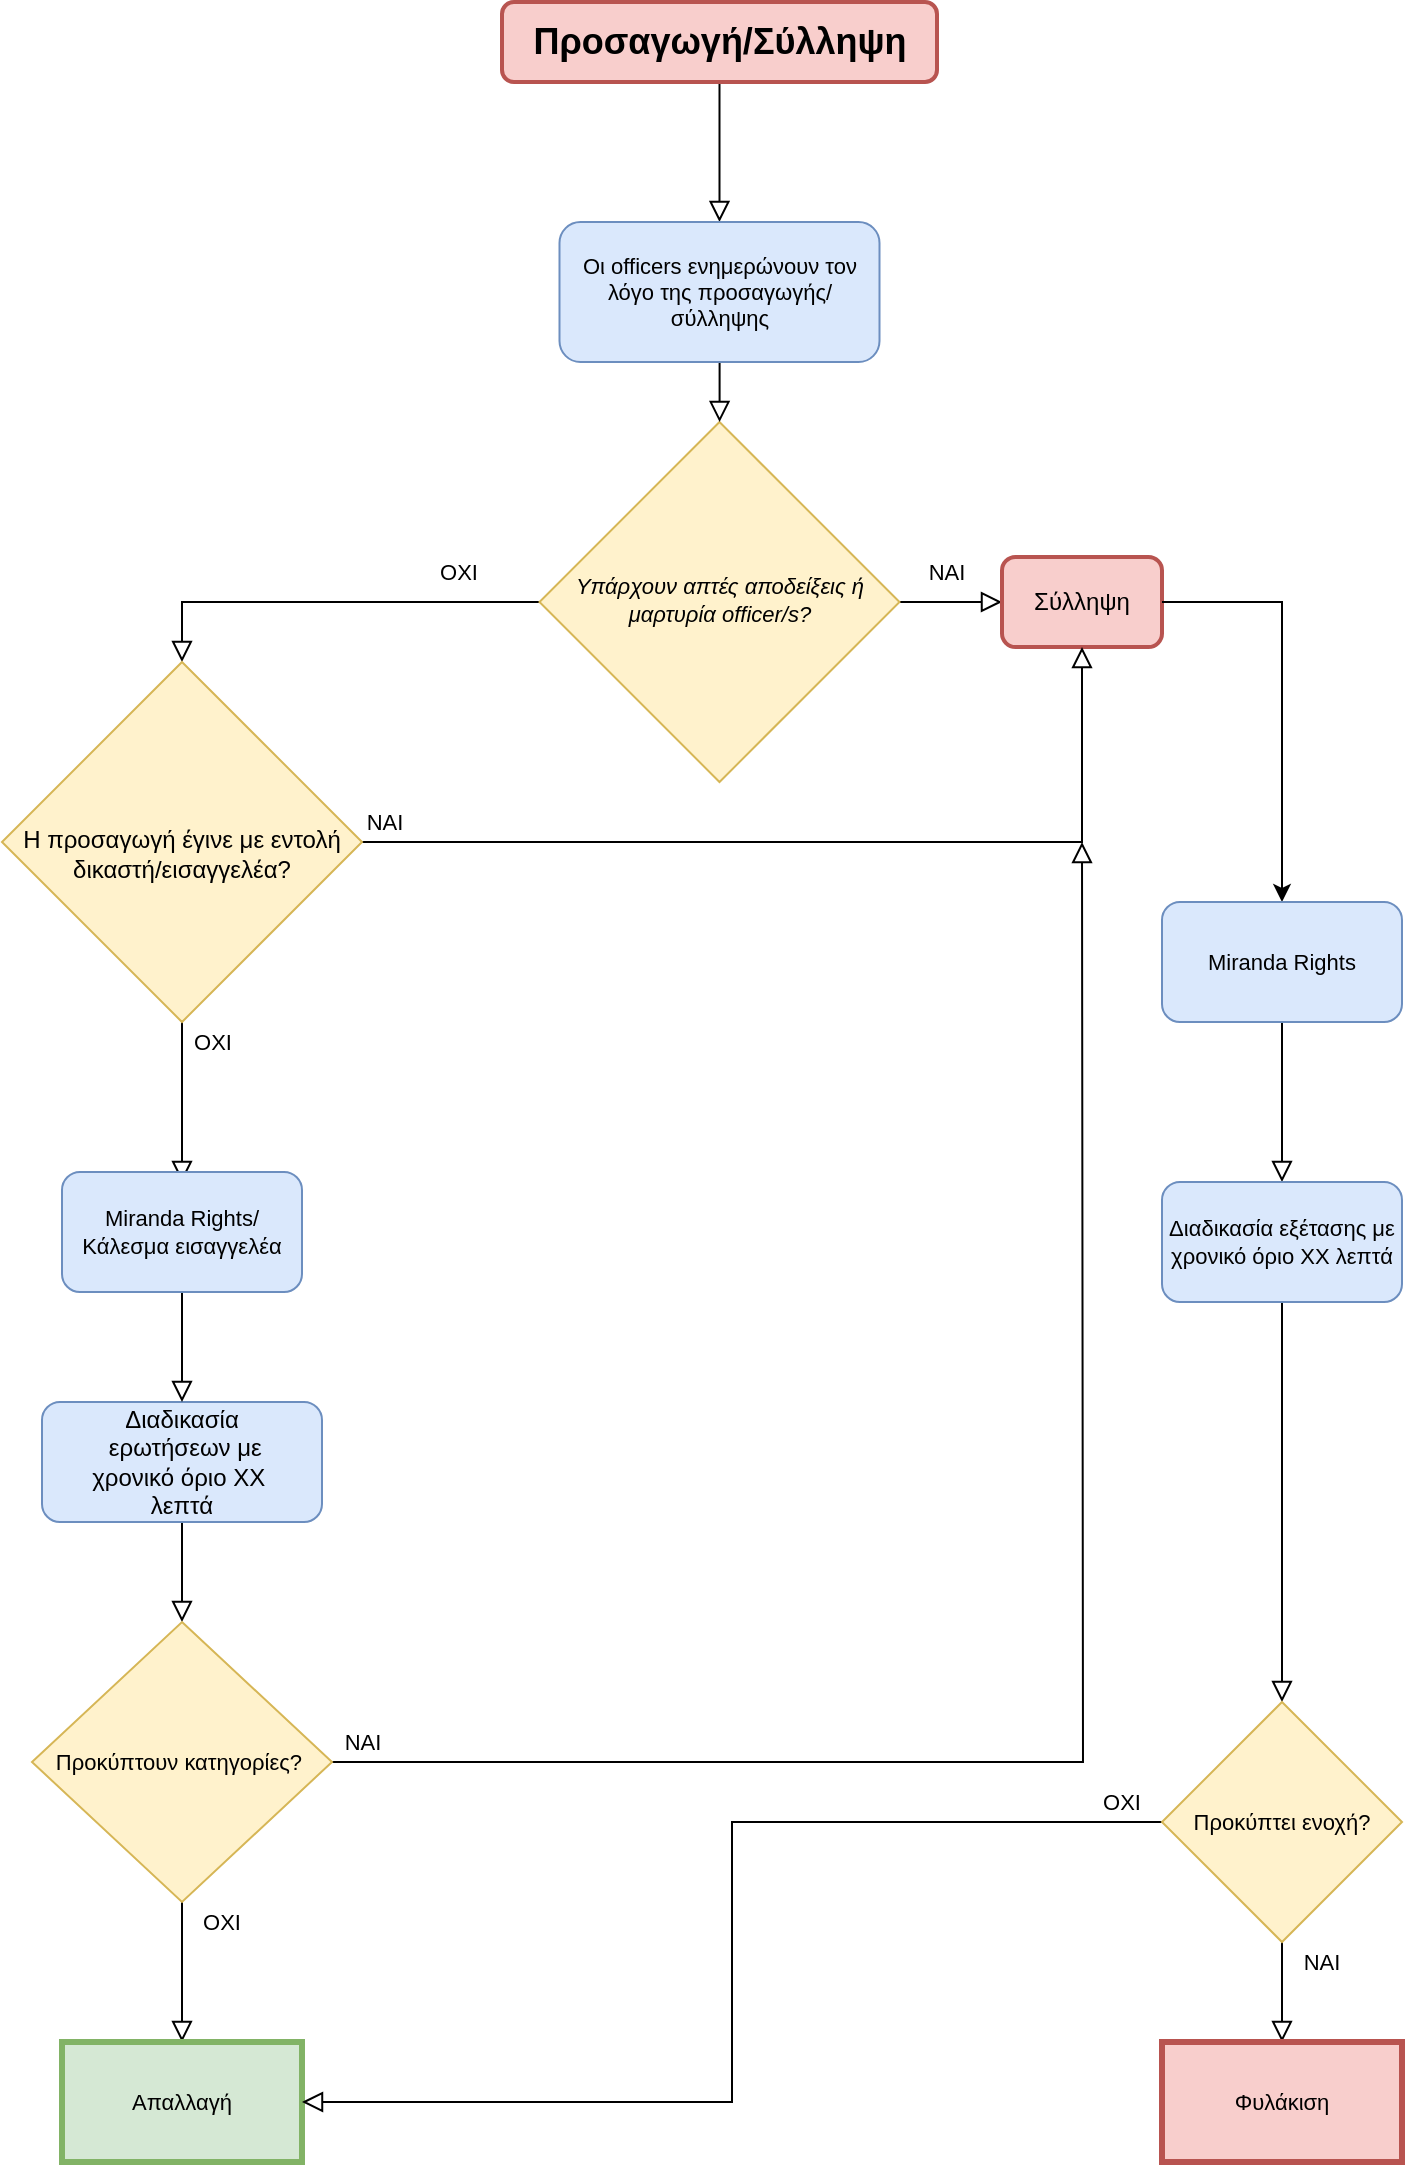 <mxfile version="13.6.2" type="github">
  <diagram id="C5RBs43oDa-KdzZeNtuy" name="Page-1">
    <mxGraphModel dx="1382" dy="802" grid="0" gridSize="10" guides="1" tooltips="1" connect="1" arrows="1" fold="1" page="1" pageScale="1" pageWidth="827" pageHeight="1169" math="0" shadow="0">
      <root>
        <mxCell id="WIyWlLk6GJQsqaUBKTNV-0" />
        <mxCell id="WIyWlLk6GJQsqaUBKTNV-1" parent="WIyWlLk6GJQsqaUBKTNV-0" />
        <mxCell id="WIyWlLk6GJQsqaUBKTNV-2" value="" style="rounded=0;html=1;jettySize=auto;orthogonalLoop=1;fontSize=11;endArrow=block;endFill=0;endSize=8;strokeWidth=1;shadow=0;labelBackgroundColor=none;edgeStyle=orthogonalEdgeStyle;entryX=0.5;entryY=0;entryDx=0;entryDy=0;" parent="WIyWlLk6GJQsqaUBKTNV-1" source="WIyWlLk6GJQsqaUBKTNV-3" target="_Fll-ZyYNeDKifbI595s-1" edge="1">
          <mxGeometry relative="1" as="geometry">
            <Array as="points" />
          </mxGeometry>
        </mxCell>
        <mxCell id="WIyWlLk6GJQsqaUBKTNV-3" value="&lt;span style=&quot;font-size: 18px&quot;&gt;&lt;b&gt;Προσαγωγή/&lt;/b&gt;&lt;/span&gt;&lt;span style=&quot;font-size: 18px&quot;&gt;&lt;b&gt;Σύλληψη&lt;/b&gt;&lt;/span&gt;" style="rounded=1;whiteSpace=wrap;html=1;fontSize=12;glass=0;strokeWidth=2;shadow=0;fillColor=#f8cecc;strokeColor=#b85450;" parent="WIyWlLk6GJQsqaUBKTNV-1" vertex="1">
          <mxGeometry x="300" y="40" width="217.5" height="40" as="geometry" />
        </mxCell>
        <mxCell id="WIyWlLk6GJQsqaUBKTNV-4" value="ΝΑΙ" style="rounded=0;html=1;jettySize=auto;orthogonalLoop=1;fontSize=11;endArrow=block;endFill=0;endSize=8;strokeWidth=1;shadow=0;labelBackgroundColor=none;edgeStyle=orthogonalEdgeStyle;entryX=0;entryY=0.5;entryDx=0;entryDy=0;" parent="WIyWlLk6GJQsqaUBKTNV-1" source="WIyWlLk6GJQsqaUBKTNV-6" target="_Fll-ZyYNeDKifbI595s-3" edge="1">
          <mxGeometry x="-0.103" y="15" relative="1" as="geometry">
            <mxPoint as="offset" />
            <mxPoint x="510" y="440" as="targetPoint" />
          </mxGeometry>
        </mxCell>
        <mxCell id="WIyWlLk6GJQsqaUBKTNV-5" value="ΟΧΙ" style="edgeStyle=orthogonalEdgeStyle;rounded=0;html=1;jettySize=auto;orthogonalLoop=1;fontSize=11;endArrow=block;endFill=0;endSize=8;strokeWidth=1;shadow=0;labelBackgroundColor=none;" parent="WIyWlLk6GJQsqaUBKTNV-1" source="WIyWlLk6GJQsqaUBKTNV-6" target="_Fll-ZyYNeDKifbI595s-10" edge="1">
          <mxGeometry x="-0.609" y="-15" relative="1" as="geometry">
            <mxPoint as="offset" />
            <mxPoint x="220" y="365" as="targetPoint" />
            <Array as="points">
              <mxPoint x="140" y="340" />
            </Array>
          </mxGeometry>
        </mxCell>
        <mxCell id="WIyWlLk6GJQsqaUBKTNV-6" value="Υπάρχουν απτές αποδείξεις ή μαρτυρία officer/s?" style="rhombus;whiteSpace=wrap;html=1;shadow=0;fontFamily=Helvetica;fontSize=11;align=center;strokeWidth=1;spacing=6;spacingTop=-3;horizontal=1;verticalAlign=middle;fontStyle=2;spacingLeft=0;fillColor=#fff2cc;strokeColor=#d6b656;" parent="WIyWlLk6GJQsqaUBKTNV-1" vertex="1">
          <mxGeometry x="318.75" y="250" width="180" height="180" as="geometry" />
        </mxCell>
        <mxCell id="_Fll-ZyYNeDKifbI595s-5" value="" style="edgeStyle=orthogonalEdgeStyle;rounded=0;orthogonalLoop=1;jettySize=auto;html=1;endArrow=block;endFill=0;endSize=8;" edge="1" parent="WIyWlLk6GJQsqaUBKTNV-1" source="_Fll-ZyYNeDKifbI595s-1" target="WIyWlLk6GJQsqaUBKTNV-6">
          <mxGeometry relative="1" as="geometry" />
        </mxCell>
        <mxCell id="_Fll-ZyYNeDKifbI595s-1" value="Οι officers ενημερώνουν τον λόγο της προσαγωγής/σύλληψης" style="rounded=1;whiteSpace=wrap;html=1;fontSize=11;fillColor=#dae8fc;strokeColor=#6c8ebf;" vertex="1" parent="WIyWlLk6GJQsqaUBKTNV-1">
          <mxGeometry x="328.75" y="150" width="160" height="70" as="geometry" />
        </mxCell>
        <mxCell id="_Fll-ZyYNeDKifbI595s-3" value="Σύλληψη" style="rounded=1;whiteSpace=wrap;html=1;strokeWidth=2;fillColor=#f8cecc;strokeColor=#b85450;shadow=0;glass=0;sketch=0;" vertex="1" parent="WIyWlLk6GJQsqaUBKTNV-1">
          <mxGeometry x="550" y="317.5" width="80" height="45" as="geometry" />
        </mxCell>
        <mxCell id="_Fll-ZyYNeDKifbI595s-14" value="" style="edgeStyle=orthogonalEdgeStyle;rounded=0;orthogonalLoop=1;jettySize=auto;html=1;endArrow=block;endFill=0;endSize=8;fontSize=11;entryX=0.5;entryY=1;entryDx=0;entryDy=0;" edge="1" parent="WIyWlLk6GJQsqaUBKTNV-1" source="_Fll-ZyYNeDKifbI595s-10" target="_Fll-ZyYNeDKifbI595s-3">
          <mxGeometry relative="1" as="geometry">
            <mxPoint x="410" y="460" as="targetPoint" />
            <Array as="points">
              <mxPoint x="590" y="460" />
            </Array>
          </mxGeometry>
        </mxCell>
        <mxCell id="_Fll-ZyYNeDKifbI595s-16" value="ΝΑΙ" style="edgeLabel;html=1;align=center;verticalAlign=middle;resizable=0;points=[];fontSize=11;" vertex="1" connectable="0" parent="_Fll-ZyYNeDKifbI595s-14">
          <mxGeometry x="-0.536" relative="1" as="geometry">
            <mxPoint x="-95" y="-10" as="offset" />
          </mxGeometry>
        </mxCell>
        <mxCell id="_Fll-ZyYNeDKifbI595s-23" value="" style="edgeStyle=orthogonalEdgeStyle;rounded=0;orthogonalLoop=1;jettySize=auto;html=1;endArrow=block;endFill=0;endSize=8;fontSize=11;" edge="1" parent="WIyWlLk6GJQsqaUBKTNV-1" source="_Fll-ZyYNeDKifbI595s-10">
          <mxGeometry relative="1" as="geometry">
            <mxPoint x="140" y="630" as="targetPoint" />
          </mxGeometry>
        </mxCell>
        <mxCell id="_Fll-ZyYNeDKifbI595s-10" value="&lt;div&gt;&lt;span&gt;Η προσαγωγή έγινε με εντολή δικαστή/εισαγγελέα?&lt;/span&gt;&lt;/div&gt;" style="rhombus;whiteSpace=wrap;html=1;rounded=0;fillColor=#fff2cc;align=center;strokeWidth=1;spacingTop=11;strokeColor=#d6b656;" vertex="1" parent="WIyWlLk6GJQsqaUBKTNV-1">
          <mxGeometry x="50" y="370" width="180" height="180" as="geometry" />
        </mxCell>
        <mxCell id="_Fll-ZyYNeDKifbI595s-26" value="" style="edgeStyle=orthogonalEdgeStyle;rounded=0;orthogonalLoop=1;jettySize=auto;html=1;endArrow=block;endFill=0;endSize=8;fontSize=11;" edge="1" parent="WIyWlLk6GJQsqaUBKTNV-1" source="_Fll-ZyYNeDKifbI595s-24" target="_Fll-ZyYNeDKifbI595s-25">
          <mxGeometry relative="1" as="geometry" />
        </mxCell>
        <mxCell id="_Fll-ZyYNeDKifbI595s-24" value="&lt;span style=&quot;font-size: 12px&quot;&gt;Διαδικασία&lt;/span&gt;&lt;div style=&quot;font-size: 12px&quot;&gt;&amp;nbsp;ερωτήσεων&amp;nbsp;με χρονικό&amp;nbsp;όριο&amp;nbsp;ΧΧ&amp;nbsp;&lt;/div&gt;&lt;span style=&quot;font-size: 12px&quot;&gt;λεπτά&lt;/span&gt;" style="rounded=1;whiteSpace=wrap;html=1;strokeWidth=1;fillColor=#dae8fc;fontSize=11;strokeColor=#6c8ebf;" vertex="1" parent="WIyWlLk6GJQsqaUBKTNV-1">
          <mxGeometry x="70" y="740" width="140" height="60" as="geometry" />
        </mxCell>
        <mxCell id="_Fll-ZyYNeDKifbI595s-30" value="" style="edgeStyle=orthogonalEdgeStyle;rounded=0;orthogonalLoop=1;jettySize=auto;html=1;endArrow=block;endFill=0;endSize=8;fontSize=11;" edge="1" parent="WIyWlLk6GJQsqaUBKTNV-1" source="_Fll-ZyYNeDKifbI595s-25" target="_Fll-ZyYNeDKifbI595s-29">
          <mxGeometry relative="1" as="geometry" />
        </mxCell>
        <mxCell id="_Fll-ZyYNeDKifbI595s-36" style="edgeStyle=orthogonalEdgeStyle;rounded=0;orthogonalLoop=1;jettySize=auto;html=1;exitX=1;exitY=0.5;exitDx=0;exitDy=0;endArrow=block;endFill=0;endSize=8;strokeColor=#000000;fontSize=11;" edge="1" parent="WIyWlLk6GJQsqaUBKTNV-1" source="_Fll-ZyYNeDKifbI595s-25">
          <mxGeometry relative="1" as="geometry">
            <mxPoint x="590" y="460" as="targetPoint" />
          </mxGeometry>
        </mxCell>
        <mxCell id="_Fll-ZyYNeDKifbI595s-25" value="Προκύπτουν κατηγορίες?&amp;nbsp;" style="rhombus;whiteSpace=wrap;html=1;rounded=0;fontSize=11;strokeWidth=1;fillColor=#fff2cc;strokeColor=#d6b656;" vertex="1" parent="WIyWlLk6GJQsqaUBKTNV-1">
          <mxGeometry x="65" y="850" width="150" height="140" as="geometry" />
        </mxCell>
        <mxCell id="_Fll-ZyYNeDKifbI595s-28" value="ΝΑΙ" style="text;html=1;align=center;verticalAlign=middle;resizable=0;points=[];autosize=1;fontSize=11;" vertex="1" parent="WIyWlLk6GJQsqaUBKTNV-1">
          <mxGeometry x="215" y="900" width="30" height="20" as="geometry" />
        </mxCell>
        <mxCell id="_Fll-ZyYNeDKifbI595s-29" value="Απαλλαγή" style="whiteSpace=wrap;html=1;rounded=0;fontSize=11;strokeWidth=3;fillColor=#d5e8d4;strokeColor=#82b366;" vertex="1" parent="WIyWlLk6GJQsqaUBKTNV-1">
          <mxGeometry x="80" y="1060" width="120" height="60" as="geometry" />
        </mxCell>
        <mxCell id="_Fll-ZyYNeDKifbI595s-34" value="" style="edgeStyle=orthogonalEdgeStyle;rounded=0;orthogonalLoop=1;jettySize=auto;html=1;endArrow=block;endFill=0;endSize=8;strokeColor=#000000;fontSize=11;" edge="1" parent="WIyWlLk6GJQsqaUBKTNV-1" source="_Fll-ZyYNeDKifbI595s-31" target="_Fll-ZyYNeDKifbI595s-24">
          <mxGeometry relative="1" as="geometry" />
        </mxCell>
        <mxCell id="_Fll-ZyYNeDKifbI595s-31" value="Miranda Rights/ Κάλεσμα εισαγγελέα" style="rounded=1;whiteSpace=wrap;html=1;strokeWidth=1;fillColor=#dae8fc;fontSize=11;strokeColor=#6c8ebf;" vertex="1" parent="WIyWlLk6GJQsqaUBKTNV-1">
          <mxGeometry x="80" y="625" width="120" height="60" as="geometry" />
        </mxCell>
        <mxCell id="_Fll-ZyYNeDKifbI595s-32" value="ΟΧΙ" style="text;html=1;align=center;verticalAlign=middle;resizable=0;points=[];autosize=1;fontSize=11;" vertex="1" parent="WIyWlLk6GJQsqaUBKTNV-1">
          <mxGeometry x="140" y="550" width="30" height="20" as="geometry" />
        </mxCell>
        <mxCell id="_Fll-ZyYNeDKifbI595s-33" value="" style="endArrow=classic;html=1;fontSize=11;exitX=1;exitY=0.5;exitDx=0;exitDy=0;rounded=0;" edge="1" parent="WIyWlLk6GJQsqaUBKTNV-1" source="_Fll-ZyYNeDKifbI595s-3" target="_Fll-ZyYNeDKifbI595s-35">
          <mxGeometry width="50" height="50" relative="1" as="geometry">
            <mxPoint x="320" y="740" as="sourcePoint" />
            <mxPoint x="370" y="690" as="targetPoint" />
            <Array as="points">
              <mxPoint x="690" y="340" />
            </Array>
          </mxGeometry>
        </mxCell>
        <mxCell id="_Fll-ZyYNeDKifbI595s-39" value="" style="edgeStyle=orthogonalEdgeStyle;rounded=0;orthogonalLoop=1;jettySize=auto;html=1;endArrow=block;endFill=0;endSize=8;strokeColor=#000000;fontSize=11;" edge="1" parent="WIyWlLk6GJQsqaUBKTNV-1" source="_Fll-ZyYNeDKifbI595s-35" target="_Fll-ZyYNeDKifbI595s-38">
          <mxGeometry relative="1" as="geometry" />
        </mxCell>
        <mxCell id="_Fll-ZyYNeDKifbI595s-35" value="Miranda Rights" style="rounded=1;whiteSpace=wrap;html=1;strokeWidth=1;fillColor=#dae8fc;fontSize=11;strokeColor=#6c8ebf;" vertex="1" parent="WIyWlLk6GJQsqaUBKTNV-1">
          <mxGeometry x="630" y="490" width="120" height="60" as="geometry" />
        </mxCell>
        <mxCell id="_Fll-ZyYNeDKifbI595s-37" value="ΟΧΙ" style="text;html=1;strokeColor=none;fillColor=none;align=center;verticalAlign=middle;whiteSpace=wrap;rounded=0;shadow=0;glass=0;sketch=0;fontSize=11;" vertex="1" parent="WIyWlLk6GJQsqaUBKTNV-1">
          <mxGeometry x="140" y="990" width="40" height="20" as="geometry" />
        </mxCell>
        <mxCell id="_Fll-ZyYNeDKifbI595s-41" value="" style="edgeStyle=orthogonalEdgeStyle;rounded=0;orthogonalLoop=1;jettySize=auto;html=1;endArrow=block;endFill=0;endSize=8;strokeColor=#000000;fontSize=11;" edge="1" parent="WIyWlLk6GJQsqaUBKTNV-1" source="_Fll-ZyYNeDKifbI595s-38" target="_Fll-ZyYNeDKifbI595s-40">
          <mxGeometry relative="1" as="geometry" />
        </mxCell>
        <mxCell id="_Fll-ZyYNeDKifbI595s-38" value="Διαδικασία εξέτασης με χρονικό όριο ΧΧ λεπτά" style="whiteSpace=wrap;html=1;rounded=1;fontSize=11;strokeColor=#6c8ebf;strokeWidth=1;fillColor=#dae8fc;" vertex="1" parent="WIyWlLk6GJQsqaUBKTNV-1">
          <mxGeometry x="630" y="630" width="120" height="60" as="geometry" />
        </mxCell>
        <mxCell id="_Fll-ZyYNeDKifbI595s-42" style="edgeStyle=orthogonalEdgeStyle;rounded=0;orthogonalLoop=1;jettySize=auto;html=1;exitX=0;exitY=0.5;exitDx=0;exitDy=0;entryX=1;entryY=0.5;entryDx=0;entryDy=0;endArrow=block;endFill=0;endSize=8;strokeColor=#000000;fontSize=11;" edge="1" parent="WIyWlLk6GJQsqaUBKTNV-1" source="_Fll-ZyYNeDKifbI595s-40" target="_Fll-ZyYNeDKifbI595s-29">
          <mxGeometry relative="1" as="geometry" />
        </mxCell>
        <mxCell id="_Fll-ZyYNeDKifbI595s-45" value="" style="edgeStyle=orthogonalEdgeStyle;rounded=0;orthogonalLoop=1;jettySize=auto;html=1;endArrow=block;endFill=0;endSize=8;strokeColor=#000000;fontSize=11;" edge="1" parent="WIyWlLk6GJQsqaUBKTNV-1" source="_Fll-ZyYNeDKifbI595s-40" target="_Fll-ZyYNeDKifbI595s-44">
          <mxGeometry relative="1" as="geometry" />
        </mxCell>
        <mxCell id="_Fll-ZyYNeDKifbI595s-40" value="Προκύπτει ενοχή?" style="rhombus;whiteSpace=wrap;html=1;rounded=0;fontSize=11;strokeColor=#d6b656;strokeWidth=1;fillColor=#fff2cc;" vertex="1" parent="WIyWlLk6GJQsqaUBKTNV-1">
          <mxGeometry x="630" y="890" width="120" height="120" as="geometry" />
        </mxCell>
        <mxCell id="_Fll-ZyYNeDKifbI595s-43" value="ΟΧΙ" style="text;html=1;strokeColor=none;fillColor=none;align=center;verticalAlign=middle;whiteSpace=wrap;rounded=0;shadow=0;glass=0;sketch=0;fontSize=11;" vertex="1" parent="WIyWlLk6GJQsqaUBKTNV-1">
          <mxGeometry x="590" y="930" width="40" height="20" as="geometry" />
        </mxCell>
        <mxCell id="_Fll-ZyYNeDKifbI595s-44" value="Φυλάκιση" style="whiteSpace=wrap;html=1;rounded=0;fontSize=11;strokeColor=#b85450;strokeWidth=3;fillColor=#f8cecc;" vertex="1" parent="WIyWlLk6GJQsqaUBKTNV-1">
          <mxGeometry x="630" y="1060" width="120" height="60" as="geometry" />
        </mxCell>
        <mxCell id="_Fll-ZyYNeDKifbI595s-46" value="ΝΑΙ" style="text;html=1;strokeColor=none;fillColor=none;align=center;verticalAlign=middle;whiteSpace=wrap;rounded=0;shadow=0;glass=0;sketch=0;fontSize=11;" vertex="1" parent="WIyWlLk6GJQsqaUBKTNV-1">
          <mxGeometry x="690" y="1010" width="40" height="20" as="geometry" />
        </mxCell>
      </root>
    </mxGraphModel>
  </diagram>
</mxfile>
